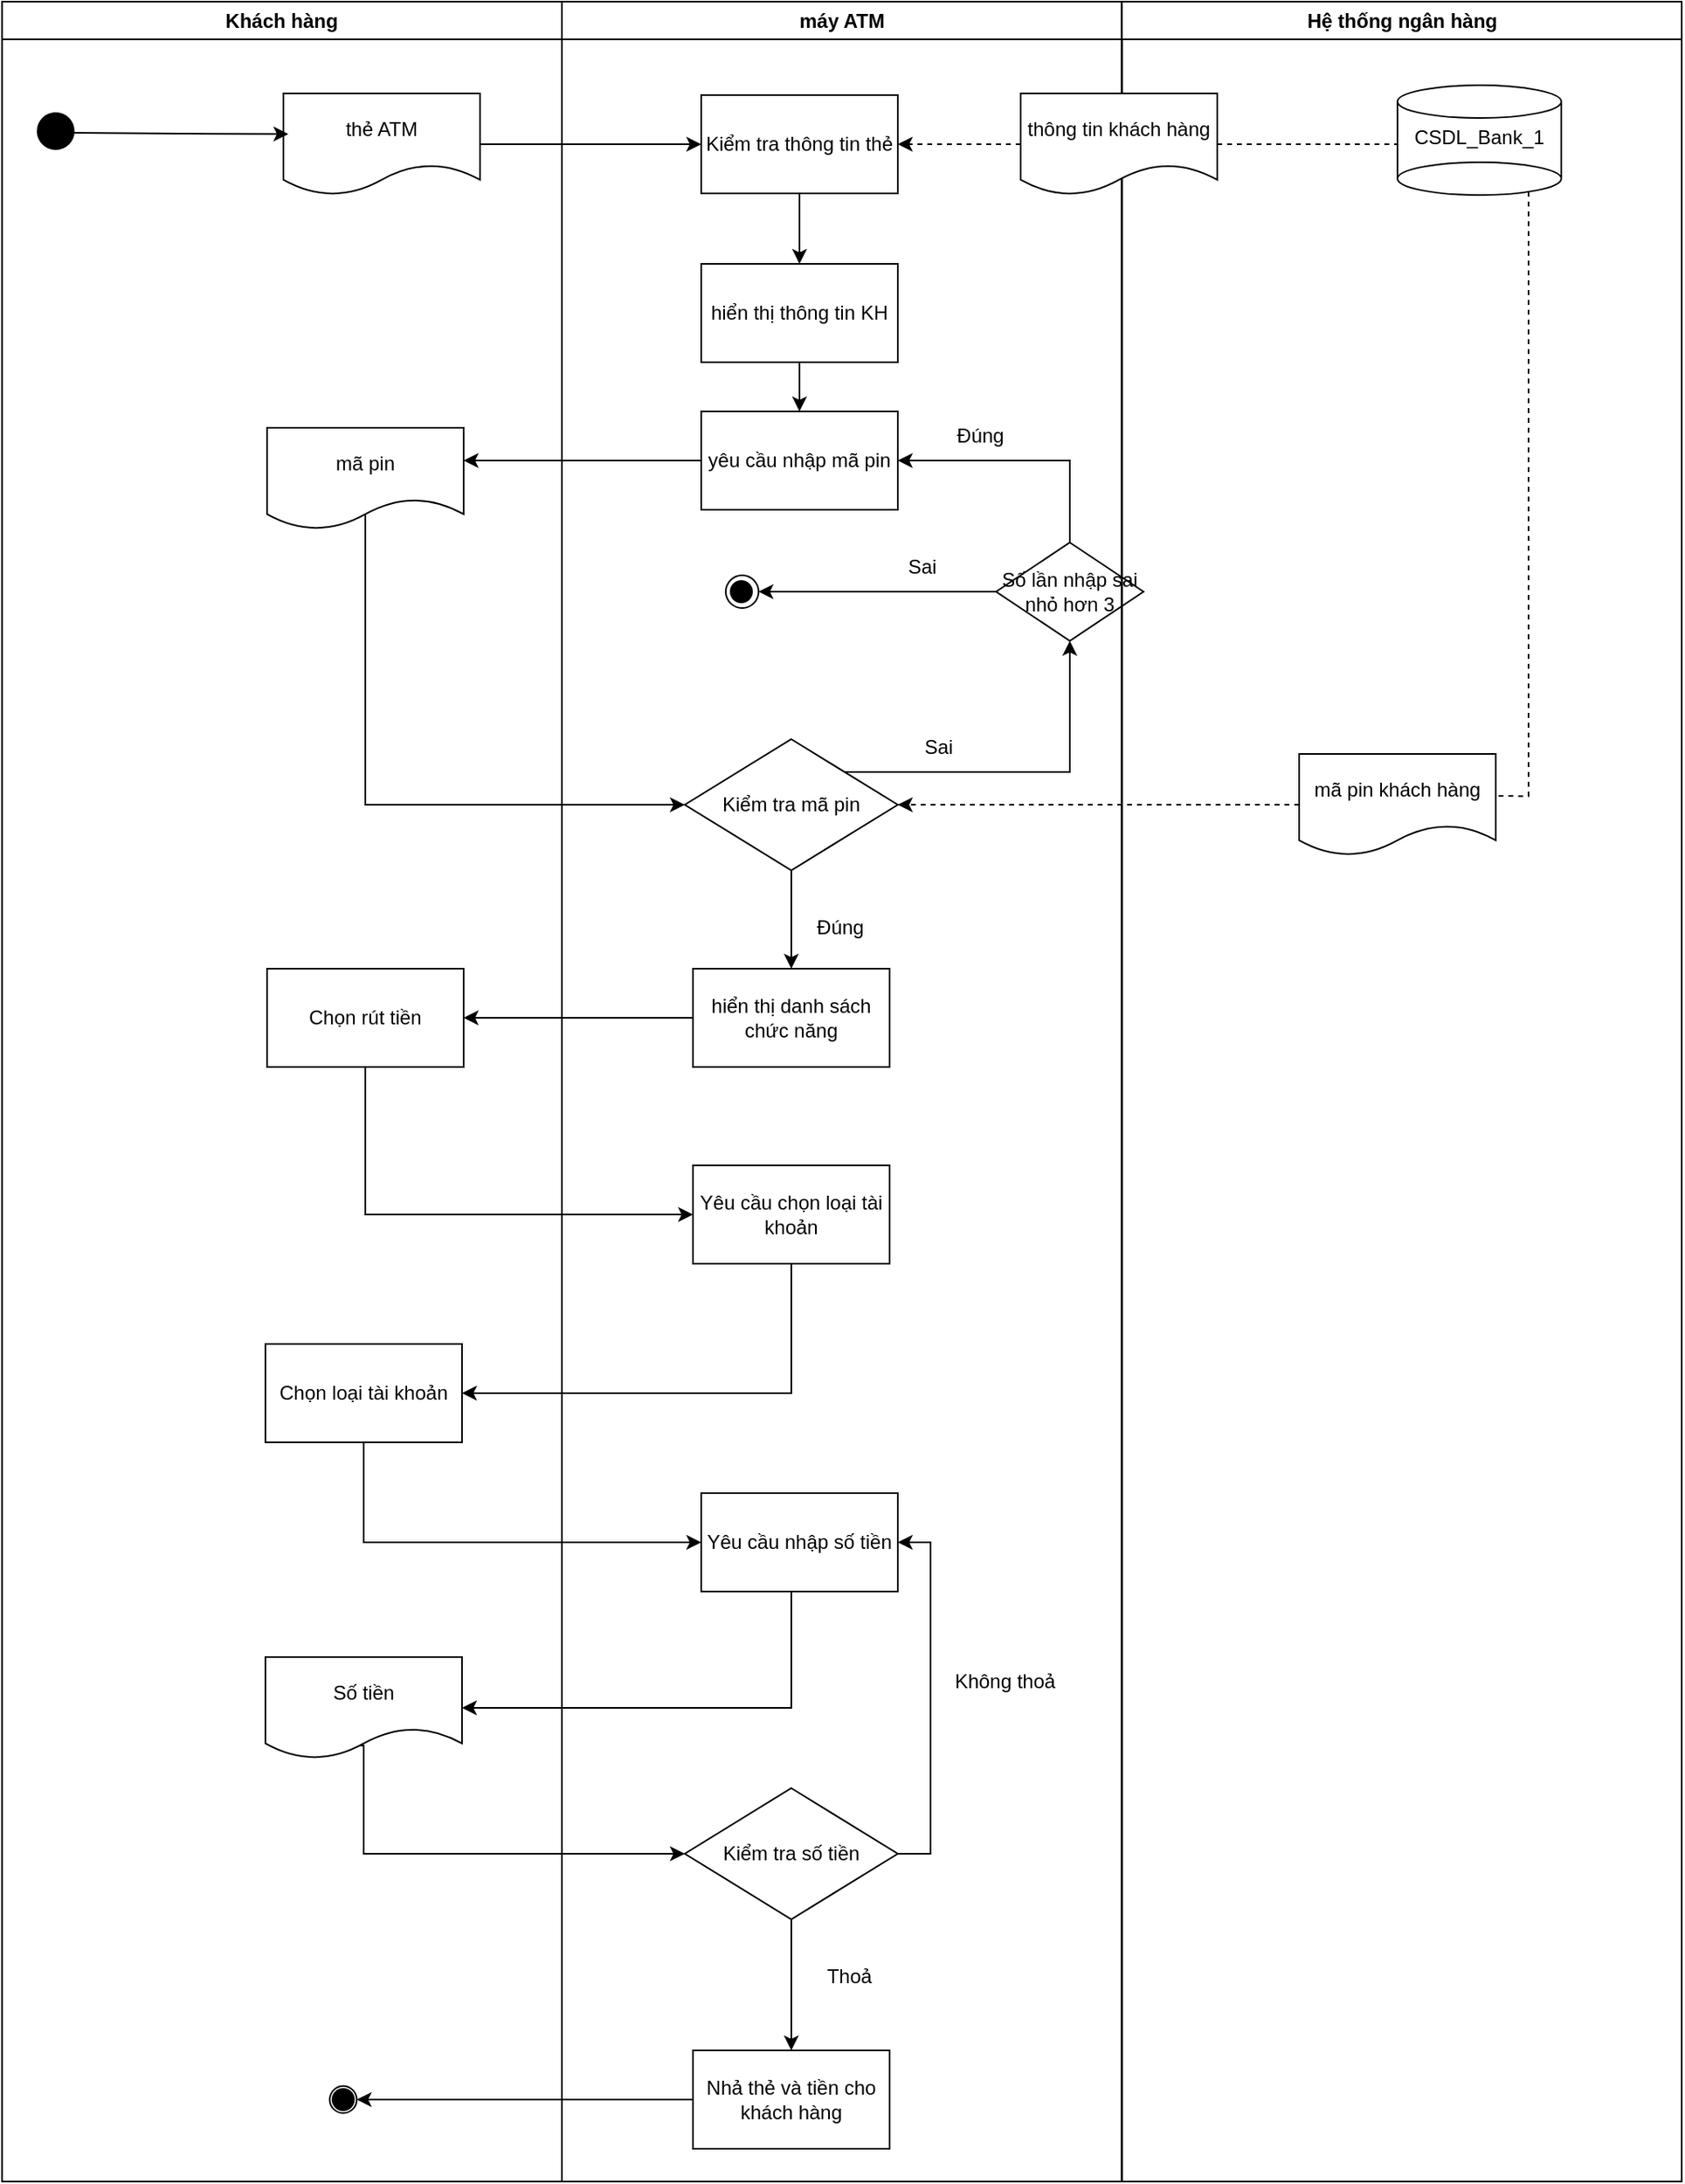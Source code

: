 <mxfile version="26.2.6">
  <diagram name="Page-1" id="AbfO4hszyYkf5Fb8kGgq">
    <mxGraphModel grid="1" page="1" gridSize="10" guides="1" tooltips="1" connect="1" arrows="1" fold="1" pageScale="1" pageWidth="850" pageHeight="1100" math="0" shadow="0">
      <root>
        <mxCell id="0" />
        <mxCell id="1" parent="0" />
        <mxCell id="GWPl_3ji_C_Ek2IqN3ii-19" style="edgeStyle=orthogonalEdgeStyle;rounded=0;orthogonalLoop=1;jettySize=auto;html=1;entryX=0;entryY=0.5;entryDx=0;entryDy=0;" edge="1" parent="1" source="GWPl_3ji_C_Ek2IqN3ii-14" target="GWPl_3ji_C_Ek2IqN3ii-18">
          <mxGeometry relative="1" as="geometry" />
        </mxCell>
        <mxCell id="GWPl_3ji_C_Ek2IqN3ii-14" value="thẻ ATM" style="shape=document;whiteSpace=wrap;html=1;boundedLbl=1;" vertex="1" parent="1">
          <mxGeometry x="450" y="106" width="120" height="62" as="geometry" />
        </mxCell>
        <mxCell id="GWPl_3ji_C_Ek2IqN3ii-17" style="edgeStyle=orthogonalEdgeStyle;rounded=0;orthogonalLoop=1;jettySize=auto;html=1;entryX=0.025;entryY=0.4;entryDx=0;entryDy=0;entryPerimeter=0;" edge="1" parent="1" target="GWPl_3ji_C_Ek2IqN3ii-14">
          <mxGeometry relative="1" as="geometry">
            <mxPoint x="320" y="130" as="sourcePoint" />
          </mxGeometry>
        </mxCell>
        <mxCell id="GWPl_3ji_C_Ek2IqN3ii-27" style="edgeStyle=orthogonalEdgeStyle;rounded=0;orthogonalLoop=1;jettySize=auto;html=1;" edge="1" parent="1" source="GWPl_3ji_C_Ek2IqN3ii-18">
          <mxGeometry relative="1" as="geometry">
            <mxPoint x="765" y="210" as="targetPoint" />
          </mxGeometry>
        </mxCell>
        <mxCell id="GWPl_3ji_C_Ek2IqN3ii-18" value="Kiểm tra thông tin thẻ" style="rounded=0;whiteSpace=wrap;html=1;" vertex="1" parent="1">
          <mxGeometry x="705" y="107" width="120" height="60" as="geometry" />
        </mxCell>
        <mxCell id="GWPl_3ji_C_Ek2IqN3ii-20" value="" style="ellipse;whiteSpace=wrap;html=1;" vertex="1" parent="1">
          <mxGeometry x="1130" y="101" width="100" height="20" as="geometry" />
        </mxCell>
        <mxCell id="GWPl_3ji_C_Ek2IqN3ii-21" value="" style="ellipse;whiteSpace=wrap;html=1;" vertex="1" parent="1">
          <mxGeometry x="1130" y="148" width="100" height="20" as="geometry" />
        </mxCell>
        <mxCell id="GWPl_3ji_C_Ek2IqN3ii-22" value="" style="endArrow=none;html=1;rounded=0;entryX=0;entryY=0.5;entryDx=0;entryDy=0;exitX=0;exitY=0.5;exitDx=0;exitDy=0;" edge="1" parent="1" source="GWPl_3ji_C_Ek2IqN3ii-21" target="GWPl_3ji_C_Ek2IqN3ii-20">
          <mxGeometry width="50" height="50" relative="1" as="geometry">
            <mxPoint x="1010" y="341" as="sourcePoint" />
            <mxPoint x="1060" y="291" as="targetPoint" />
          </mxGeometry>
        </mxCell>
        <mxCell id="GWPl_3ji_C_Ek2IqN3ii-23" value="" style="endArrow=none;html=1;rounded=0;entryX=1;entryY=0.5;entryDx=0;entryDy=0;exitX=1;exitY=0.5;exitDx=0;exitDy=0;" edge="1" parent="1" source="GWPl_3ji_C_Ek2IqN3ii-21" target="GWPl_3ji_C_Ek2IqN3ii-20">
          <mxGeometry width="50" height="50" relative="1" as="geometry">
            <mxPoint x="1200" y="181" as="sourcePoint" />
            <mxPoint x="1250" y="131" as="targetPoint" />
          </mxGeometry>
        </mxCell>
        <mxCell id="GWPl_3ji_C_Ek2IqN3ii-24" value="CSDL_Bank_1" style="text;html=1;align=center;verticalAlign=middle;whiteSpace=wrap;rounded=0;" vertex="1" parent="1">
          <mxGeometry x="1150" y="118" width="60" height="30" as="geometry" />
        </mxCell>
        <mxCell id="GWPl_3ji_C_Ek2IqN3ii-25" value="" style="endArrow=classic;html=1;rounded=0;entryX=1;entryY=0.5;entryDx=0;entryDy=0;dashed=1;" edge="1" parent="1" source="GWPl_3ji_C_Ek2IqN3ii-33" target="GWPl_3ji_C_Ek2IqN3ii-18">
          <mxGeometry width="50" height="50" relative="1" as="geometry">
            <mxPoint x="1040" y="120" as="sourcePoint" />
            <mxPoint x="920" y="270" as="targetPoint" />
            <Array as="points" />
          </mxGeometry>
        </mxCell>
        <mxCell id="GWPl_3ji_C_Ek2IqN3ii-28" style="edgeStyle=orthogonalEdgeStyle;rounded=0;orthogonalLoop=1;jettySize=auto;html=1;entryX=1;entryY=0.5;entryDx=0;entryDy=0;" edge="1" parent="1" source="GWPl_3ji_C_Ek2IqN3ii-26">
          <mxGeometry relative="1" as="geometry">
            <mxPoint x="560" y="330.0" as="targetPoint" />
          </mxGeometry>
        </mxCell>
        <mxCell id="GWPl_3ji_C_Ek2IqN3ii-26" value="yêu cầu nhập mã pin" style="rounded=0;whiteSpace=wrap;html=1;" vertex="1" parent="1">
          <mxGeometry x="705" y="300" width="120" height="60" as="geometry" />
        </mxCell>
        <mxCell id="GWPl_3ji_C_Ek2IqN3ii-32" style="edgeStyle=orthogonalEdgeStyle;rounded=0;orthogonalLoop=1;jettySize=auto;html=1;entryX=0.5;entryY=0;entryDx=0;entryDy=0;" edge="1" parent="1" source="GWPl_3ji_C_Ek2IqN3ii-30" target="GWPl_3ji_C_Ek2IqN3ii-26">
          <mxGeometry relative="1" as="geometry" />
        </mxCell>
        <mxCell id="GWPl_3ji_C_Ek2IqN3ii-30" value="hiển thị thông tin KH" style="rounded=0;whiteSpace=wrap;html=1;" vertex="1" parent="1">
          <mxGeometry x="705" y="210" width="120" height="60" as="geometry" />
        </mxCell>
        <mxCell id="GWPl_3ji_C_Ek2IqN3ii-51" style="edgeStyle=orthogonalEdgeStyle;rounded=0;orthogonalLoop=1;jettySize=auto;html=1;entryX=0;entryY=0.5;entryDx=0;entryDy=0;exitX=0.472;exitY=0.844;exitDx=0;exitDy=0;exitPerimeter=0;" edge="1" parent="1" source="GWPl_3ji_C_Ek2IqN3ii-34" target="GWPl_3ji_C_Ek2IqN3ii-41">
          <mxGeometry relative="1" as="geometry">
            <mxPoint x="700" y="500" as="targetPoint" />
            <Array as="points">
              <mxPoint x="500" y="362" />
              <mxPoint x="500" y="540" />
            </Array>
          </mxGeometry>
        </mxCell>
        <mxCell id="GWPl_3ji_C_Ek2IqN3ii-34" value="mã pin" style="shape=document;whiteSpace=wrap;html=1;boundedLbl=1;" vertex="1" parent="1">
          <mxGeometry x="440" y="310" width="120" height="62" as="geometry" />
        </mxCell>
        <mxCell id="GWPl_3ji_C_Ek2IqN3ii-38" value="" style="endArrow=none;dashed=1;html=1;rounded=0;exitX=1;exitY=0.5;exitDx=0;exitDy=0;" edge="1" parent="1" source="GWPl_3ji_C_Ek2IqN3ii-33">
          <mxGeometry width="50" height="50" relative="1" as="geometry">
            <mxPoint x="720" y="290" as="sourcePoint" />
            <mxPoint x="1130" y="137" as="targetPoint" />
          </mxGeometry>
        </mxCell>
        <mxCell id="GWPl_3ji_C_Ek2IqN3ii-55" style="edgeStyle=orthogonalEdgeStyle;rounded=0;orthogonalLoop=1;jettySize=auto;html=1;entryX=0.5;entryY=0;entryDx=0;entryDy=0;" edge="1" parent="1" source="GWPl_3ji_C_Ek2IqN3ii-41" target="GWPl_3ji_C_Ek2IqN3ii-45">
          <mxGeometry relative="1" as="geometry" />
        </mxCell>
        <mxCell id="GWPl_3ji_C_Ek2IqN3ii-41" value="Kiểm tra mã pin" style="rhombus;whiteSpace=wrap;html=1;" vertex="1" parent="1">
          <mxGeometry x="695" y="500" width="130" height="80" as="geometry" />
        </mxCell>
        <mxCell id="GWPl_3ji_C_Ek2IqN3ii-43" style="edgeStyle=orthogonalEdgeStyle;rounded=0;orthogonalLoop=1;jettySize=auto;html=1;entryX=1;entryY=0.5;entryDx=0;entryDy=0;dashed=1;" edge="1" parent="1" source="GWPl_3ji_C_Ek2IqN3ii-42" target="GWPl_3ji_C_Ek2IqN3ii-41">
          <mxGeometry relative="1" as="geometry" />
        </mxCell>
        <mxCell id="GWPl_3ji_C_Ek2IqN3ii-42" value="mã pin khách hàng" style="shape=document;whiteSpace=wrap;html=1;boundedLbl=1;" vertex="1" parent="1">
          <mxGeometry x="1070" y="509" width="120" height="62" as="geometry" />
        </mxCell>
        <mxCell id="GWPl_3ji_C_Ek2IqN3ii-44" style="edgeStyle=orthogonalEdgeStyle;rounded=0;orthogonalLoop=1;jettySize=auto;html=1;entryX=0.993;entryY=0.414;entryDx=0;entryDy=0;entryPerimeter=0;dashed=1;strokeColor=default;endArrow=none;startFill=0;" edge="1" parent="1" source="GWPl_3ji_C_Ek2IqN3ii-21" target="GWPl_3ji_C_Ek2IqN3ii-42">
          <mxGeometry relative="1" as="geometry">
            <Array as="points">
              <mxPoint x="1210" y="535" />
            </Array>
          </mxGeometry>
        </mxCell>
        <mxCell id="GWPl_3ji_C_Ek2IqN3ii-57" style="edgeStyle=orthogonalEdgeStyle;rounded=0;orthogonalLoop=1;jettySize=auto;html=1;entryX=1;entryY=0.5;entryDx=0;entryDy=0;" edge="1" parent="1" source="GWPl_3ji_C_Ek2IqN3ii-45" target="GWPl_3ji_C_Ek2IqN3ii-56">
          <mxGeometry relative="1" as="geometry" />
        </mxCell>
        <mxCell id="GWPl_3ji_C_Ek2IqN3ii-45" value="hiển thị danh sách chức năng" style="rounded=0;whiteSpace=wrap;html=1;" vertex="1" parent="1">
          <mxGeometry x="700" y="640" width="120" height="60" as="geometry" />
        </mxCell>
        <mxCell id="GWPl_3ji_C_Ek2IqN3ii-47" value="Đúng" style="text;html=1;align=center;verticalAlign=middle;whiteSpace=wrap;rounded=0;" vertex="1" parent="1">
          <mxGeometry x="760" y="600" width="60" height="30" as="geometry" />
        </mxCell>
        <mxCell id="GWPl_3ji_C_Ek2IqN3ii-48" value="" style="endArrow=classic;html=1;rounded=0;entryX=0.5;entryY=1;entryDx=0;entryDy=0;exitX=1;exitY=0;exitDx=0;exitDy=0;" edge="1" parent="1" source="GWPl_3ji_C_Ek2IqN3ii-41" target="GWPl_3ji_C_Ek2IqN3ii-52">
          <mxGeometry width="50" height="50" relative="1" as="geometry">
            <mxPoint x="800" y="410" as="sourcePoint" />
            <mxPoint x="800" y="330" as="targetPoint" />
            <Array as="points">
              <mxPoint x="870" y="520" />
              <mxPoint x="930" y="520" />
            </Array>
          </mxGeometry>
        </mxCell>
        <mxCell id="GWPl_3ji_C_Ek2IqN3ii-49" value="Sai" style="text;html=1;align=center;verticalAlign=middle;whiteSpace=wrap;rounded=0;" vertex="1" parent="1">
          <mxGeometry x="820" y="490" width="60" height="30" as="geometry" />
        </mxCell>
        <mxCell id="GWPl_3ji_C_Ek2IqN3ii-53" style="edgeStyle=orthogonalEdgeStyle;rounded=0;orthogonalLoop=1;jettySize=auto;html=1;entryX=1;entryY=0.5;entryDx=0;entryDy=0;" edge="1" parent="1" source="GWPl_3ji_C_Ek2IqN3ii-52" target="GWPl_3ji_C_Ek2IqN3ii-26">
          <mxGeometry relative="1" as="geometry">
            <Array as="points">
              <mxPoint x="930" y="330" />
            </Array>
          </mxGeometry>
        </mxCell>
        <mxCell id="GWPl_3ji_C_Ek2IqN3ii-85" style="edgeStyle=orthogonalEdgeStyle;rounded=0;orthogonalLoop=1;jettySize=auto;html=1;entryX=1;entryY=0.5;entryDx=0;entryDy=0;" edge="1" parent="1" source="GWPl_3ji_C_Ek2IqN3ii-52" target="GWPl_3ji_C_Ek2IqN3ii-84">
          <mxGeometry relative="1" as="geometry" />
        </mxCell>
        <mxCell id="GWPl_3ji_C_Ek2IqN3ii-52" value="Số lần nhập sai nhỏ hơn 3" style="rhombus;whiteSpace=wrap;html=1;" vertex="1" parent="1">
          <mxGeometry x="885" y="380" width="90" height="60" as="geometry" />
        </mxCell>
        <mxCell id="GWPl_3ji_C_Ek2IqN3ii-54" value="Đúng" style="text;html=1;align=center;verticalAlign=middle;resizable=0;points=[];autosize=1;strokeColor=none;fillColor=none;" vertex="1" parent="1">
          <mxGeometry x="850" y="300" width="50" height="30" as="geometry" />
        </mxCell>
        <mxCell id="GWPl_3ji_C_Ek2IqN3ii-60" style="edgeStyle=orthogonalEdgeStyle;rounded=0;orthogonalLoop=1;jettySize=auto;html=1;entryX=0;entryY=0.5;entryDx=0;entryDy=0;" edge="1" parent="1" source="GWPl_3ji_C_Ek2IqN3ii-56" target="GWPl_3ji_C_Ek2IqN3ii-58">
          <mxGeometry relative="1" as="geometry">
            <Array as="points">
              <mxPoint x="500" y="790" />
            </Array>
          </mxGeometry>
        </mxCell>
        <mxCell id="GWPl_3ji_C_Ek2IqN3ii-56" value="Chọn rút tiền" style="rounded=0;whiteSpace=wrap;html=1;" vertex="1" parent="1">
          <mxGeometry x="440" y="640" width="120" height="60" as="geometry" />
        </mxCell>
        <mxCell id="GWPl_3ji_C_Ek2IqN3ii-61" style="edgeStyle=orthogonalEdgeStyle;rounded=0;orthogonalLoop=1;jettySize=auto;html=1;entryX=1;entryY=0.5;entryDx=0;entryDy=0;" edge="1" parent="1" source="GWPl_3ji_C_Ek2IqN3ii-58" target="GWPl_3ji_C_Ek2IqN3ii-59">
          <mxGeometry relative="1" as="geometry">
            <Array as="points">
              <mxPoint x="760" y="899" />
            </Array>
          </mxGeometry>
        </mxCell>
        <mxCell id="GWPl_3ji_C_Ek2IqN3ii-58" value="Yêu cầu chọn loại tài khoản" style="rounded=0;whiteSpace=wrap;html=1;" vertex="1" parent="1">
          <mxGeometry x="700" y="760" width="120" height="60" as="geometry" />
        </mxCell>
        <mxCell id="GWPl_3ji_C_Ek2IqN3ii-63" style="edgeStyle=orthogonalEdgeStyle;rounded=0;orthogonalLoop=1;jettySize=auto;html=1;entryX=0;entryY=0.5;entryDx=0;entryDy=0;" edge="1" parent="1" source="GWPl_3ji_C_Ek2IqN3ii-59" target="GWPl_3ji_C_Ek2IqN3ii-62">
          <mxGeometry relative="1" as="geometry">
            <Array as="points">
              <mxPoint x="499" y="990" />
            </Array>
          </mxGeometry>
        </mxCell>
        <mxCell id="GWPl_3ji_C_Ek2IqN3ii-59" value="Chọn loại tài khoản" style="rounded=0;whiteSpace=wrap;html=1;" vertex="1" parent="1">
          <mxGeometry x="439" y="869" width="120" height="60" as="geometry" />
        </mxCell>
        <mxCell id="GWPl_3ji_C_Ek2IqN3ii-66" style="edgeStyle=orthogonalEdgeStyle;rounded=0;orthogonalLoop=1;jettySize=auto;html=1;entryX=1;entryY=0.5;entryDx=0;entryDy=0;" edge="1" parent="1" source="GWPl_3ji_C_Ek2IqN3ii-62" target="GWPl_3ji_C_Ek2IqN3ii-65">
          <mxGeometry relative="1" as="geometry">
            <Array as="points">
              <mxPoint x="760" y="1091" />
            </Array>
          </mxGeometry>
        </mxCell>
        <mxCell id="GWPl_3ji_C_Ek2IqN3ii-62" value="Yêu cầu nhập số tiền" style="rounded=0;whiteSpace=wrap;html=1;" vertex="1" parent="1">
          <mxGeometry x="705" y="960" width="120" height="60" as="geometry" />
        </mxCell>
        <mxCell id="GWPl_3ji_C_Ek2IqN3ii-73" style="edgeStyle=orthogonalEdgeStyle;rounded=0;orthogonalLoop=1;jettySize=auto;html=1;entryX=0;entryY=0.5;entryDx=0;entryDy=0;exitX=0.481;exitY=0.871;exitDx=0;exitDy=0;exitPerimeter=0;" edge="1" parent="1" source="GWPl_3ji_C_Ek2IqN3ii-65" target="GWPl_3ji_C_Ek2IqN3ii-67">
          <mxGeometry relative="1" as="geometry">
            <Array as="points">
              <mxPoint x="499" y="1114" />
              <mxPoint x="499" y="1180" />
            </Array>
          </mxGeometry>
        </mxCell>
        <mxCell id="GWPl_3ji_C_Ek2IqN3ii-65" value="Số tiền" style="shape=document;whiteSpace=wrap;html=1;boundedLbl=1;" vertex="1" parent="1">
          <mxGeometry x="439" y="1060" width="120" height="62" as="geometry" />
        </mxCell>
        <mxCell id="GWPl_3ji_C_Ek2IqN3ii-74" style="edgeStyle=orthogonalEdgeStyle;rounded=0;orthogonalLoop=1;jettySize=auto;html=1;entryX=1;entryY=0.5;entryDx=0;entryDy=0;" edge="1" parent="1" source="GWPl_3ji_C_Ek2IqN3ii-67" target="GWPl_3ji_C_Ek2IqN3ii-62">
          <mxGeometry relative="1" as="geometry">
            <Array as="points">
              <mxPoint x="845" y="1180" />
              <mxPoint x="845" y="990" />
            </Array>
          </mxGeometry>
        </mxCell>
        <mxCell id="GWPl_3ji_C_Ek2IqN3ii-79" style="edgeStyle=orthogonalEdgeStyle;rounded=0;orthogonalLoop=1;jettySize=auto;html=1;entryX=0.5;entryY=0;entryDx=0;entryDy=0;" edge="1" parent="1" source="GWPl_3ji_C_Ek2IqN3ii-67" target="GWPl_3ji_C_Ek2IqN3ii-78">
          <mxGeometry relative="1" as="geometry" />
        </mxCell>
        <mxCell id="GWPl_3ji_C_Ek2IqN3ii-67" value="Kiểm tra số tiền" style="rhombus;whiteSpace=wrap;html=1;" vertex="1" parent="1">
          <mxGeometry x="695" y="1140" width="130" height="80" as="geometry" />
        </mxCell>
        <mxCell id="GWPl_3ji_C_Ek2IqN3ii-75" value="Không thoả" style="text;html=1;align=center;verticalAlign=middle;resizable=0;points=[];autosize=1;strokeColor=none;fillColor=none;" vertex="1" parent="1">
          <mxGeometry x="850" y="1060" width="80" height="30" as="geometry" />
        </mxCell>
        <mxCell id="GWPl_3ji_C_Ek2IqN3ii-77" value="Thoả" style="text;html=1;align=center;verticalAlign=middle;resizable=0;points=[];autosize=1;strokeColor=none;fillColor=none;" vertex="1" parent="1">
          <mxGeometry x="770" y="1240" width="50" height="30" as="geometry" />
        </mxCell>
        <mxCell id="GWPl_3ji_C_Ek2IqN3ii-80" style="edgeStyle=orthogonalEdgeStyle;rounded=0;orthogonalLoop=1;jettySize=auto;html=1;entryX=1;entryY=0.5;entryDx=0;entryDy=0;" edge="1" parent="1" source="GWPl_3ji_C_Ek2IqN3ii-78" target="GWPl_3ji_C_Ek2IqN3ii-89">
          <mxGeometry relative="1" as="geometry">
            <mxPoint x="500" y="1330" as="targetPoint" />
          </mxGeometry>
        </mxCell>
        <mxCell id="GWPl_3ji_C_Ek2IqN3ii-78" value="Nhả thẻ và tiền cho khách hàng" style="rounded=0;whiteSpace=wrap;html=1;" vertex="1" parent="1">
          <mxGeometry x="700" y="1300" width="120" height="60" as="geometry" />
        </mxCell>
        <mxCell id="GWPl_3ji_C_Ek2IqN3ii-81" value="" style="ellipse;whiteSpace=wrap;html=1;aspect=fixed;fillColor=#000000;" vertex="1" parent="1">
          <mxGeometry x="300" y="118" width="22" height="22" as="geometry" />
        </mxCell>
        <mxCell id="GWPl_3ji_C_Ek2IqN3ii-84" value="" style="ellipse;whiteSpace=wrap;html=1;aspect=fixed;" vertex="1" parent="1">
          <mxGeometry x="720" y="400" width="20" height="20" as="geometry" />
        </mxCell>
        <mxCell id="GWPl_3ji_C_Ek2IqN3ii-82" value="" style="ellipse;whiteSpace=wrap;html=1;aspect=fixed;fillColor=#000000;" vertex="1" parent="1">
          <mxGeometry x="723" y="403.5" width="13" height="13" as="geometry" />
        </mxCell>
        <mxCell id="GWPl_3ji_C_Ek2IqN3ii-86" value="Sai" style="text;html=1;align=center;verticalAlign=middle;whiteSpace=wrap;rounded=0;" vertex="1" parent="1">
          <mxGeometry x="810" y="380" width="60" height="30" as="geometry" />
        </mxCell>
        <mxCell id="GWPl_3ji_C_Ek2IqN3ii-89" value="" style="ellipse;whiteSpace=wrap;html=1;aspect=fixed;fillColor=#FFFFFF;" vertex="1" parent="1">
          <mxGeometry x="478.25" y="1321.75" width="16.5" height="16.5" as="geometry" />
        </mxCell>
        <mxCell id="GWPl_3ji_C_Ek2IqN3ii-91" value="Khách hàng" style="swimlane;whiteSpace=wrap;html=1;" vertex="1" parent="1">
          <mxGeometry x="278.25" y="50" width="341.75" height="1330" as="geometry" />
        </mxCell>
        <mxCell id="GWPl_3ji_C_Ek2IqN3ii-92" value="máy ATM" style="swimlane;whiteSpace=wrap;html=1;" vertex="1" parent="1">
          <mxGeometry x="620" y="50" width="341.75" height="1330" as="geometry" />
        </mxCell>
        <mxCell id="GWPl_3ji_C_Ek2IqN3ii-93" value="Hệ thống ngân hàng" style="swimlane;whiteSpace=wrap;html=1;" vertex="1" parent="1">
          <mxGeometry x="961.75" y="50" width="341.75" height="1330" as="geometry" />
        </mxCell>
        <mxCell id="GWPl_3ji_C_Ek2IqN3ii-88" value="" style="ellipse;whiteSpace=wrap;html=1;aspect=fixed;fillColor=#000000;" vertex="1" parent="1">
          <mxGeometry x="480" y="1323.5" width="13" height="13" as="geometry" />
        </mxCell>
        <mxCell id="GWPl_3ji_C_Ek2IqN3ii-33" value="thông tin khách hàng" style="shape=document;whiteSpace=wrap;html=1;boundedLbl=1;" vertex="1" parent="1">
          <mxGeometry x="900" y="106" width="120" height="62" as="geometry" />
        </mxCell>
      </root>
    </mxGraphModel>
  </diagram>
</mxfile>

